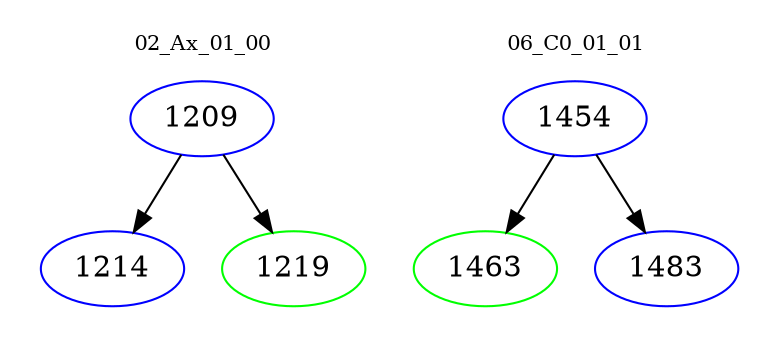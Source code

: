 digraph{
subgraph cluster_0 {
color = white
label = "02_Ax_01_00";
fontsize=10;
T0_1209 [label="1209", color="blue"]
T0_1209 -> T0_1214 [color="black"]
T0_1214 [label="1214", color="blue"]
T0_1209 -> T0_1219 [color="black"]
T0_1219 [label="1219", color="green"]
}
subgraph cluster_1 {
color = white
label = "06_C0_01_01";
fontsize=10;
T1_1454 [label="1454", color="blue"]
T1_1454 -> T1_1463 [color="black"]
T1_1463 [label="1463", color="green"]
T1_1454 -> T1_1483 [color="black"]
T1_1483 [label="1483", color="blue"]
}
}
